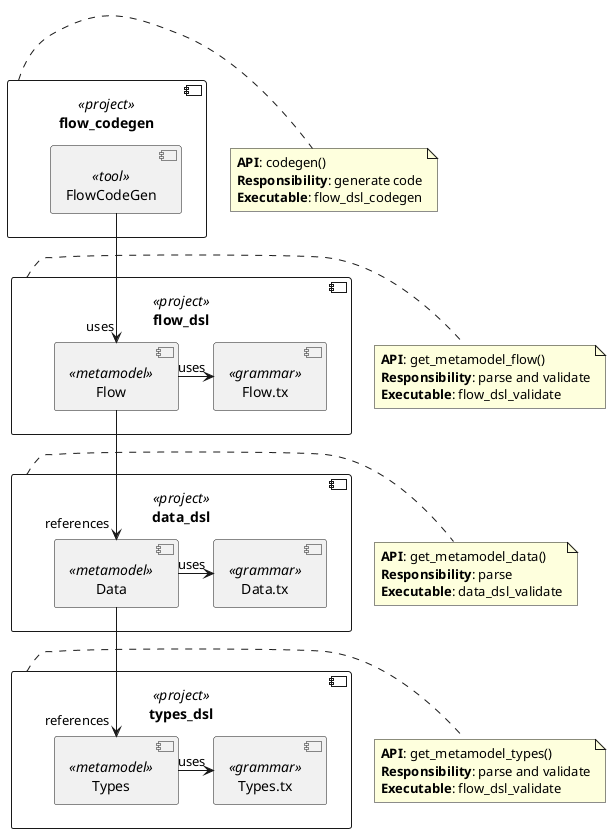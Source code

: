 @startuml

component types_dsl <<project>> {
	component Types <<metamodel>> as Types
	component Types.tx <<grammar>> as TypesG
}
note as TypesNote
**API**: get_metamodel_types()
**Responsibility**: parse and validate
**Executable**: flow_dsl_validate
end note

component data_dsl <<project>> {
	component Data <<metamodel>> as Data
	component Data.tx <<grammar>> as DataG
}
note as DataNote
**API**: get_metamodel_data()
**Responsibility**: parse
**Executable**: data_dsl_validate
end note

component flow_dsl <<project>> {
	component Flow <<metamodel>> as Flow
	component Flow.tx <<grammar>> as FlowG
}
note as FlowNote
**API**: get_metamodel_flow()
**Responsibility**: parse and validate
**Executable**: flow_dsl_validate
end note

component flow_codegen <<project>> {
	component FlowCodeGen <<tool>> as FlowCodeGen
}
note as FlowCodeGenNote
**API**: codegen()
**Responsibility**: generate code
**Executable**: flow_dsl_codegen
end note


types_dsl . TypesNote
data_dsl . DataNote
flow_dsl . FlowNote
flow_codegen . FlowCodeGenNote

Data --> "references" Types
Flow --> "references" Data

Types -> "uses" TypesG
Data -> "uses" DataG
Flow -> "uses" FlowG
FlowCodeGen --> "uses" Flow

@enduml

